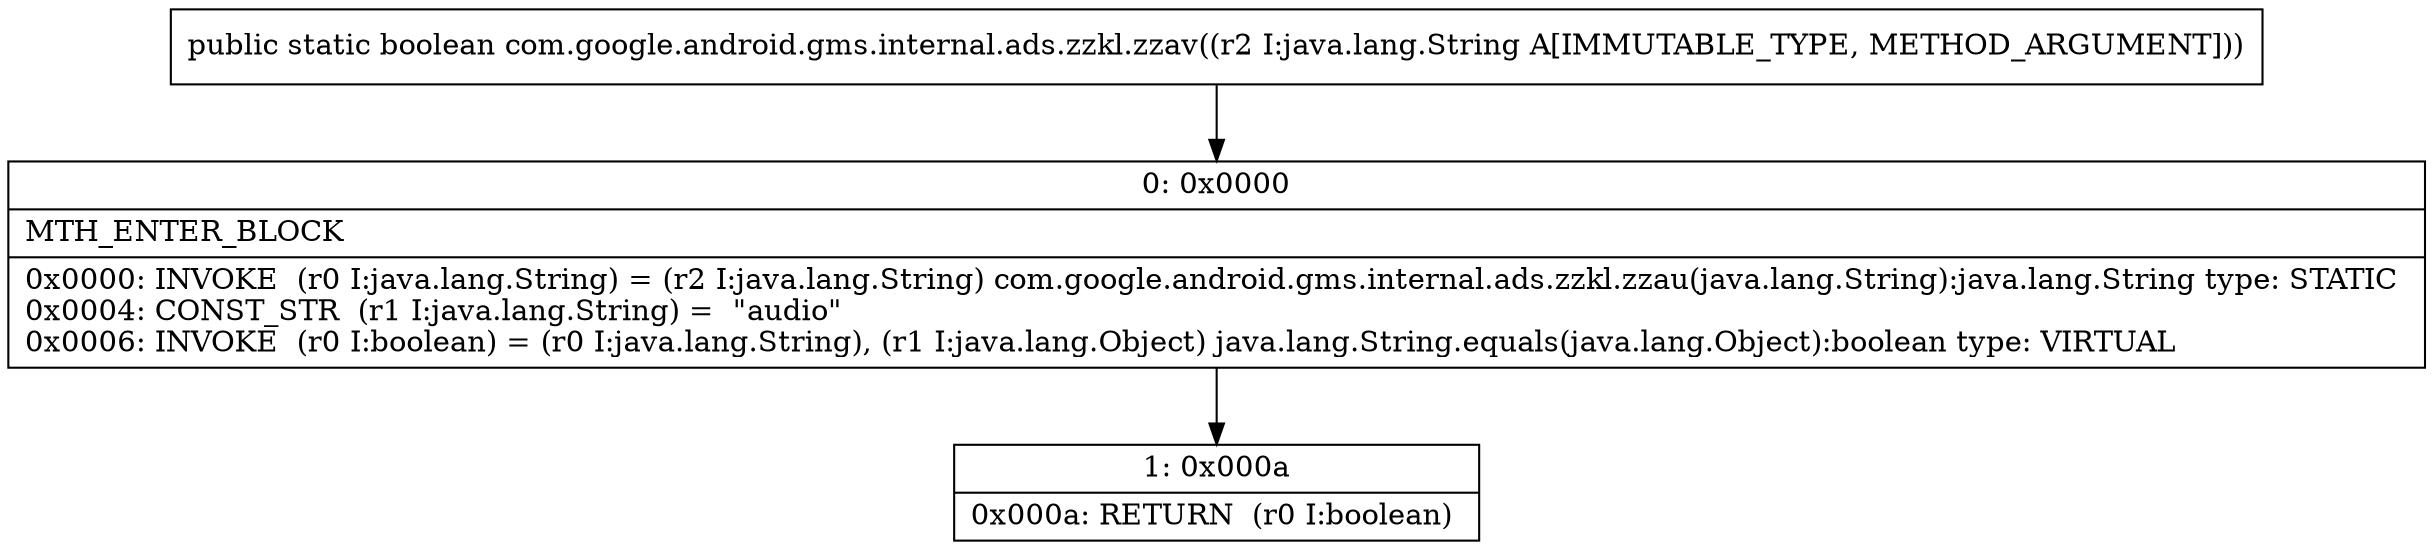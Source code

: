 digraph "CFG forcom.google.android.gms.internal.ads.zzkl.zzav(Ljava\/lang\/String;)Z" {
Node_0 [shape=record,label="{0\:\ 0x0000|MTH_ENTER_BLOCK\l|0x0000: INVOKE  (r0 I:java.lang.String) = (r2 I:java.lang.String) com.google.android.gms.internal.ads.zzkl.zzau(java.lang.String):java.lang.String type: STATIC \l0x0004: CONST_STR  (r1 I:java.lang.String) =  \"audio\" \l0x0006: INVOKE  (r0 I:boolean) = (r0 I:java.lang.String), (r1 I:java.lang.Object) java.lang.String.equals(java.lang.Object):boolean type: VIRTUAL \l}"];
Node_1 [shape=record,label="{1\:\ 0x000a|0x000a: RETURN  (r0 I:boolean) \l}"];
MethodNode[shape=record,label="{public static boolean com.google.android.gms.internal.ads.zzkl.zzav((r2 I:java.lang.String A[IMMUTABLE_TYPE, METHOD_ARGUMENT])) }"];
MethodNode -> Node_0;
Node_0 -> Node_1;
}

